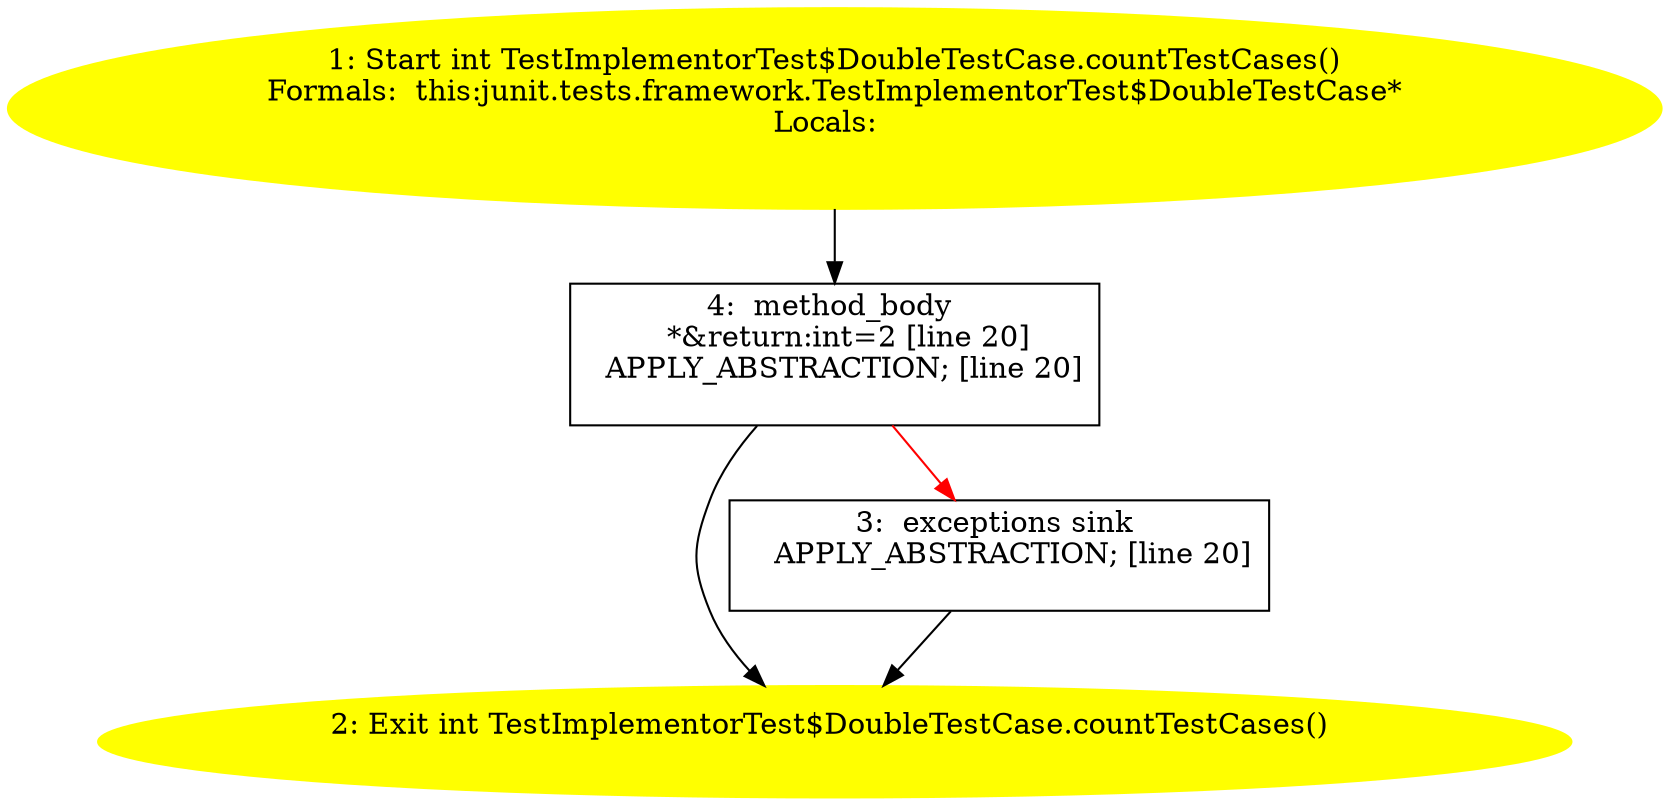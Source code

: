 /* @generated */
digraph cfg {
"junit.tests.framework.TestImplementorTest$DoubleTestCase.countTestCases():int.5fc6cef232be0147a0fef682468885fd_1" [label="1: Start int TestImplementorTest$DoubleTestCase.countTestCases()\nFormals:  this:junit.tests.framework.TestImplementorTest$DoubleTestCase*\nLocals:  \n  " color=yellow style=filled]
	

	 "junit.tests.framework.TestImplementorTest$DoubleTestCase.countTestCases():int.5fc6cef232be0147a0fef682468885fd_1" -> "junit.tests.framework.TestImplementorTest$DoubleTestCase.countTestCases():int.5fc6cef232be0147a0fef682468885fd_4" ;
"junit.tests.framework.TestImplementorTest$DoubleTestCase.countTestCases():int.5fc6cef232be0147a0fef682468885fd_2" [label="2: Exit int TestImplementorTest$DoubleTestCase.countTestCases() \n  " color=yellow style=filled]
	

"junit.tests.framework.TestImplementorTest$DoubleTestCase.countTestCases():int.5fc6cef232be0147a0fef682468885fd_3" [label="3:  exceptions sink \n   APPLY_ABSTRACTION; [line 20]\n " shape="box"]
	

	 "junit.tests.framework.TestImplementorTest$DoubleTestCase.countTestCases():int.5fc6cef232be0147a0fef682468885fd_3" -> "junit.tests.framework.TestImplementorTest$DoubleTestCase.countTestCases():int.5fc6cef232be0147a0fef682468885fd_2" ;
"junit.tests.framework.TestImplementorTest$DoubleTestCase.countTestCases():int.5fc6cef232be0147a0fef682468885fd_4" [label="4:  method_body \n   *&return:int=2 [line 20]\n  APPLY_ABSTRACTION; [line 20]\n " shape="box"]
	

	 "junit.tests.framework.TestImplementorTest$DoubleTestCase.countTestCases():int.5fc6cef232be0147a0fef682468885fd_4" -> "junit.tests.framework.TestImplementorTest$DoubleTestCase.countTestCases():int.5fc6cef232be0147a0fef682468885fd_2" ;
	 "junit.tests.framework.TestImplementorTest$DoubleTestCase.countTestCases():int.5fc6cef232be0147a0fef682468885fd_4" -> "junit.tests.framework.TestImplementorTest$DoubleTestCase.countTestCases():int.5fc6cef232be0147a0fef682468885fd_3" [color="red" ];
}
